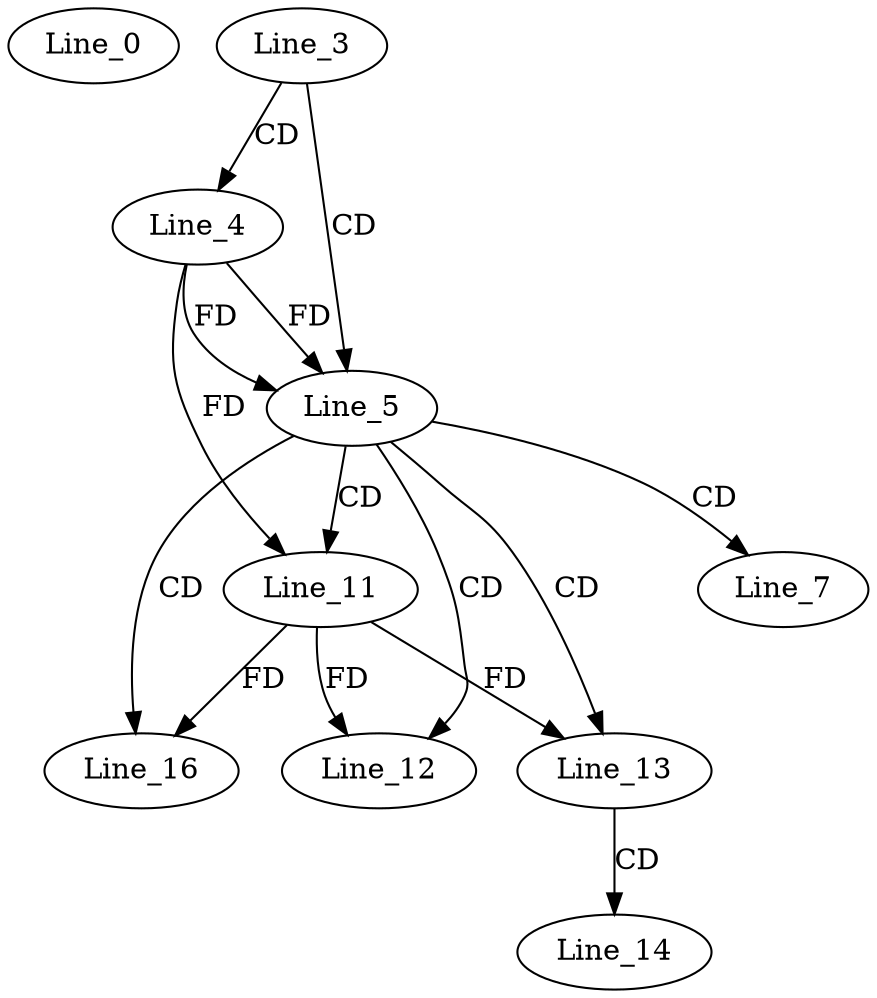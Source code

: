 digraph G {
  Line_0;
  Line_3;
  Line_4;
  Line_5;
  Line_5;
  Line_7;
  Line_11;
  Line_11;
  Line_12;
  Line_13;
  Line_14;
  Line_16;
  Line_16;
  Line_3 -> Line_4 [ label="CD" ];
  Line_3 -> Line_5 [ label="CD" ];
  Line_4 -> Line_5 [ label="FD" ];
  Line_4 -> Line_5 [ label="FD" ];
  Line_5 -> Line_7 [ label="CD" ];
  Line_5 -> Line_11 [ label="CD" ];
  Line_4 -> Line_11 [ label="FD" ];
  Line_5 -> Line_12 [ label="CD" ];
  Line_11 -> Line_12 [ label="FD" ];
  Line_5 -> Line_13 [ label="CD" ];
  Line_11 -> Line_13 [ label="FD" ];
  Line_13 -> Line_14 [ label="CD" ];
  Line_5 -> Line_16 [ label="CD" ];
  Line_11 -> Line_16 [ label="FD" ];
}
